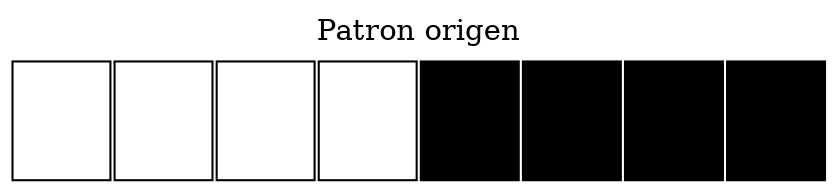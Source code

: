   
    digraph html {
    labelloc="t";
    label="Patron origen";
     tabla [shape=none, margin=0, label=<
     <TABLE BORDER="0" CELLBORDER="1" CELLSPACING="2.5" CELLPADDING="20">
        <TR>
 <TD> </TD>
 <TD> </TD>
 <TD> </TD>
 <TD> </TD>
 <TD BGCOLOR="black"> </TD>
 <TD BGCOLOR="black"> </TD>
 <TD BGCOLOR="black"> </TD>
 <TD BGCOLOR="black"> </TD>
</TR>
</TABLE>>];}  
